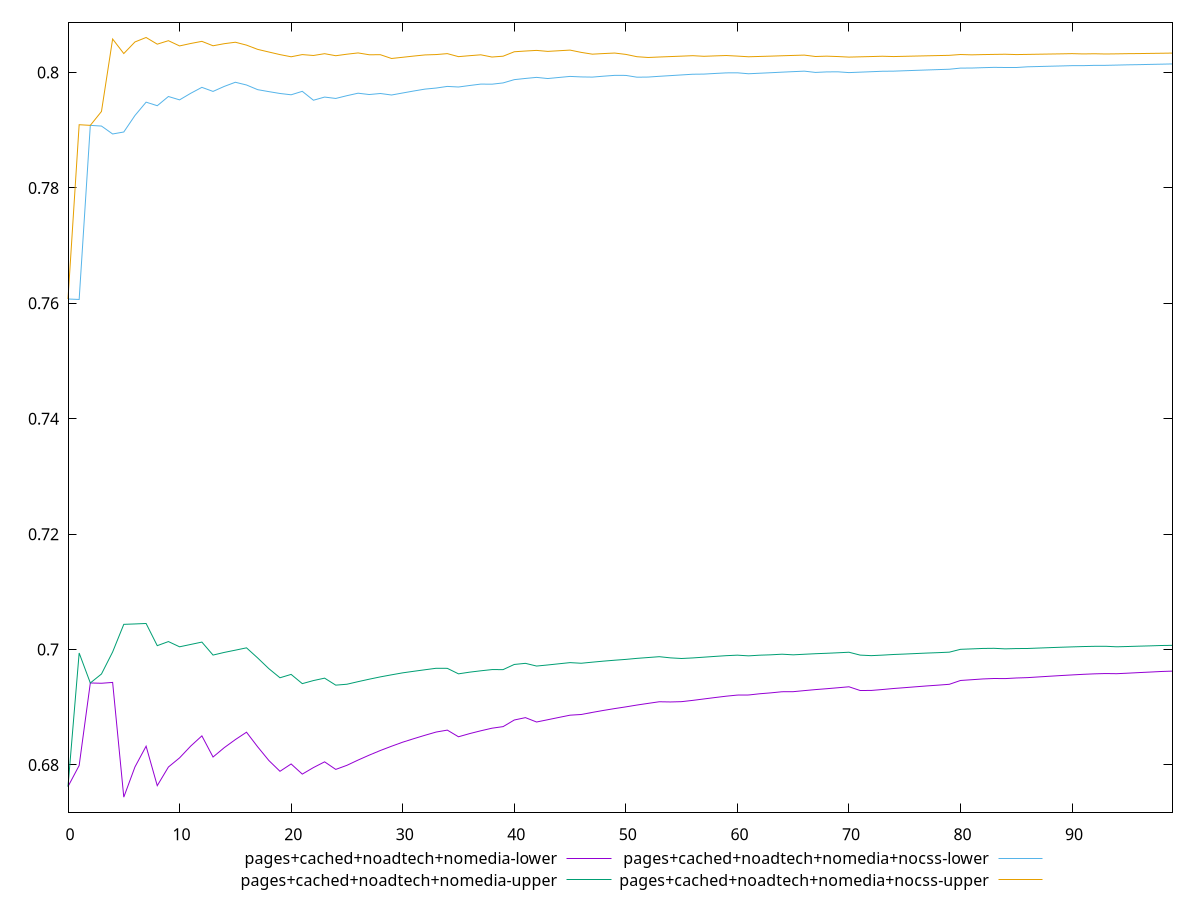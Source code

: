 reset

$pagesCachedNoadtechNomediaLower <<EOF
0 0.6762445564959131
1 0.6798959046298592
2 0.6942014621886944
3 0.6941501324791454
4 0.6942972414721403
5 0.6744105114381891
6 0.6796426583112728
7 0.6832429168470567
8 0.6764021835991684
9 0.6796325229437681
10 0.6812189896588989
11 0.6832635482062297
12 0.685030550456401
13 0.6813661307090769
14 0.6829822230883946
15 0.6843875862452152
16 0.6856656011182269
17 0.6831338209590063
18 0.6807696856089506
19 0.6788903520023213
20 0.6801625922145583
21 0.6784031553426578
22 0.6795376112073844
23 0.6805297496667847
24 0.6792201835882193
25 0.6799279091005804
26 0.6808366207651947
27 0.6816931837042487
28 0.6824992824137504
29 0.6832360557152793
30 0.683937573273821
31 0.6845500528281314
32 0.6851378545658259
33 0.6856951579908895
34 0.6860289858383117
35 0.6848745512833819
36 0.6854247936121824
37 0.6859117789798773
38 0.6863603452671676
39 0.6866353479498208
40 0.6877805402553615
41 0.6881933104137764
42 0.6874347198844005
43 0.6878290009516423
44 0.6882269293153996
45 0.6886180733344085
46 0.6887377207051234
47 0.6891000235087191
48 0.6894442889717411
49 0.6897622090491932
50 0.6900575216719487
51 0.6903773655377456
52 0.690663453263567
53 0.6909454498802079
54 0.6909101339897529
55 0.6909631186712331
56 0.6911840370260851
57 0.6914314983214824
58 0.691676484340108
59 0.691910147908514
60 0.6921031097207858
61 0.6921160418574169
62 0.6923301864762774
63 0.6924870459730326
64 0.692680578721781
65 0.6926916240179228
66 0.692876291311417
67 0.6930528408326375
68 0.6932051291014999
69 0.6933707037835056
70 0.6935408913086032
71 0.6928959149510368
72 0.692904989893151
73 0.6930663315491921
74 0.6932424119832912
75 0.6933883564849934
76 0.6935422416371397
77 0.6936910211040486
78 0.6938251899445821
79 0.693972183404903
80 0.6946331542588383
81 0.6947647987645149
82 0.6948980932260944
83 0.694976684331835
84 0.6949593043173153
85 0.6950645405143003
86 0.6951273471507894
87 0.6952493112207174
88 0.6953696258734006
89 0.695486502751415
90 0.695595337474104
91 0.6956994875812645
92 0.6957827597836675
93 0.695835643762875
94 0.6958082895809253
95 0.6959003526281061
96 0.6959994667192703
97 0.6960914599435242
98 0.6961911149651271
99 0.6962559081858524
EOF

$pagesCachedNoadtechNomediaUpper <<EOF
0 0.6762445564959131
1 0.699395085668777
2 0.6942014621886944
3 0.695756376239487
4 0.6995728098086235
5 0.7043621287808488
6 0.7044322755619695
7 0.7045124575252301
8 0.7006673923526269
9 0.7013771229365187
10 0.7004701919637772
11 0.7008780112721167
12 0.701286025881868
13 0.6990371802121208
14 0.6994945001100203
15 0.699887154656374
16 0.7002904697003973
17 0.6985390953640902
18 0.6966844718602815
19 0.6951035734344497
20 0.6956860370519656
21 0.6940859449200337
22 0.6946181295267292
23 0.6950372472435876
24 0.6938237312069105
25 0.6939811010396401
26 0.6944286071442812
27 0.6948556903974051
28 0.6952581745014272
29 0.695613642002659
30 0.6959565800812763
31 0.6962290858960687
32 0.6964924357974199
33 0.6967482213695856
34 0.6967366312500389
35 0.6957838908295247
36 0.6960754877853754
37 0.6963104079722405
38 0.6965190643179797
39 0.6965169911301317
40 0.6974096856401152
41 0.6976031130569994
42 0.6971338461105773
43 0.6973207508732482
44 0.6975265892643748
45 0.6977281136783151
46 0.6976184413247085
47 0.6978077668337787
48 0.6979860457861888
49 0.6981446814637889
50 0.6982875407293516
51 0.698466599120386
52 0.6986109893076228
53 0.6987568418356269
54 0.6985531991775463
55 0.6984431625974337
56 0.6985418293785384
57 0.6986733642362792
58 0.6988067060436172
59 0.6989323602323022
60 0.6990211843739299
61 0.6989005809925605
62 0.6990178333944255
63 0.6990805222777852
64 0.6991879525492387
65 0.6990783430374108
66 0.6991780591210033
67 0.6992723403972274
68 0.6993456632308713
69 0.6994332169036451
70 0.6995280752461803
71 0.6990309081963619
72 0.698937740197112
73 0.6990270519325095
74 0.6991371695994326
75 0.6992143160542474
76 0.6993017262084871
77 0.6993855687140582
78 0.699456148336152
79 0.6995417245766865
80 0.7000340532312966
81 0.7001073102963129
82 0.7001837711720065
83 0.7002075687229774
84 0.7001125312000535
85 0.7001647464943728
86 0.7001769360174998
87 0.7002527522930588
88 0.7003241986129449
89 0.7003932527351462
90 0.7004551719318832
91 0.7005134962853428
92 0.7005515009003139
93 0.7005610684308843
94 0.7004711955233657
95 0.7005219799358323
96 0.7005802027142448
97 0.7006320205633423
98 0.7006958159701341
99 0.7007225321282584
EOF

$pagesCachedNoadtechNomediaNocssLower <<EOF
0 0.7607531824656992
1 0.7606752896797191
2 0.7908504416899438
3 0.7907290647378263
4 0.7893571878072314
5 0.7897001090515047
6 0.7925600244656751
7 0.7948704078371376
8 0.7942541924717615
9 0.7958528167208679
10 0.7952696594520771
11 0.7964093394286821
12 0.7974381606883411
13 0.7967342160321975
14 0.7975971030849537
15 0.798321046244386
16 0.7978475687125041
17 0.7970388950912618
18 0.7966983871518695
19 0.7963769312860507
20 0.7961498467864402
21 0.7967478286310694
22 0.7952062184866183
23 0.7957538982132686
24 0.7955164235609442
25 0.7959943421271046
26 0.7964232928980552
27 0.7961941588428106
28 0.7963736206253701
29 0.7961120077219428
30 0.7964630141768534
31 0.796810237074318
32 0.7971346147275091
33 0.7973191896838107
34 0.7976008976496363
35 0.7974990234931614
36 0.7977597565861336
37 0.7980031299738578
38 0.7979857519457265
39 0.7982072445466383
40 0.7987738425660702
41 0.7989811339483927
42 0.7991678072073056
43 0.7989658453870695
44 0.7991521984441468
45 0.7993344710111313
46 0.7992472914021306
47 0.799215481494438
48 0.799374459919499
49 0.7995159421245219
50 0.799508876079238
51 0.7991989414615742
52 0.7992223909156496
53 0.7993530694810165
54 0.799473005578182
55 0.7995925018187457
56 0.7997122213928324
57 0.7997367373429284
58 0.7998467384046237
59 0.7999474373749508
60 0.7999599118044115
61 0.7997946674134212
62 0.7998865108759105
63 0.7999752373270623
64 0.8000719334781172
65 0.8001618171556869
66 0.8002460632940004
67 0.8000265072812234
68 0.8001156270198339
69 0.8001319699076649
70 0.799995305725583
71 0.8000731141367091
72 0.8001488868330334
73 0.8002280866821079
74 0.8002467230085648
75 0.8003166435122351
76 0.8003850618437907
77 0.8004515796308685
78 0.8005159261153252
79 0.8005793269035331
80 0.8007762729981631
81 0.8007856051742495
82 0.8008498745798602
83 0.8009026322882965
84 0.8009510645730544
85 0.8009512686457891
86 0.8009991990774363
87 0.8010502982568147
88 0.8010997244269384
89 0.8011468349261316
90 0.8011997786196171
91 0.8012019369106013
92 0.8012501215161126
93 0.8012547370652211
94 0.8012963546198889
95 0.8013429777090053
96 0.8013737828045672
97 0.8014163289726247
98 0.8014565318710614
99 0.8014976318133373
EOF

$pagesCachedNoadtechNomediaNocssUpper <<EOF
0 0.7607531824656992
1 0.7909616952344953
2 0.7908504416899438
3 0.7932591223677407
4 0.8058161254181839
5 0.8032966326837502
6 0.80530770637934
7 0.8060810428563132
8 0.8049233676222282
9 0.805527199593112
10 0.8046196893302119
11 0.8050416670200372
12 0.8054118422994961
13 0.8046465799929583
14 0.8050039689609555
15 0.8052587412982289
16 0.8047582185985812
17 0.8040217251093201
18 0.8035649183585759
19 0.8031141301939899
20 0.8027388599969961
21 0.8031169572028236
22 0.8029622288250603
23 0.8032727930345074
24 0.8029205307003435
25 0.8031843785608678
26 0.8034052602228612
27 0.8030881336098218
28 0.8030963513392436
29 0.8024414280309113
30 0.8026516319440791
31 0.8028647741176578
32 0.8030595462192622
33 0.803122040935523
34 0.803282963448805
35 0.8027614762857542
36 0.8029268136900309
37 0.8030782664238362
38 0.8026948445121191
39 0.802838232131949
40 0.8036075135115259
41 0.8037343571099601
42 0.8038430119666384
43 0.803672018715803
44 0.803784200945513
45 0.8038953747544139
46 0.8034996162968614
47 0.8031902264618548
48 0.8032954786496085
49 0.8033848146995517
50 0.8031495549138633
51 0.8027495528751335
52 0.8026152963837133
53 0.8026982422092042
54 0.8027724199849771
55 0.802848572569921
56 0.8029273155004538
57 0.8028210117701747
58 0.8028920747528878
59 0.8029552522687448
60 0.8028559109108534
61 0.8027398000741389
62 0.8027956787298335
63 0.8028500199623609
64 0.8029143699039225
65 0.802973000787289
66 0.8030271848259286
67 0.8027859532536936
68 0.8028452315732671
69 0.8027782664870421
70 0.8026815849982959
71 0.8027303423373607
72 0.8027781811260718
73 0.8028307367744825
74 0.8027763174932285
75 0.8028204025569872
76 0.8028639505645057
77 0.8029065107646093
78 0.8029477585886857
79 0.8029889268316239
80 0.8031294912627334
81 0.8030736155646514
82 0.8031172234072519
83 0.8031497487402973
84 0.8031787092011711
85 0.8031202745730193
86 0.8031493550262341
87 0.8031823260810783
88 0.8032142626078438
89 0.8032444803673849
90 0.8032813646216767
91 0.8032306040760925
92 0.8032630851949768
93 0.8032198952941377
94 0.8032461523344446
95 0.8032781064885257
96 0.8032947103312781
97 0.8033234570678326
98 0.8033502840845617
99 0.8033784934677846
EOF

set key outside below
set xrange [0:99]
set yrange [0.6717771008098266:0.8087144534846757]
set trange [0.6717771008098266:0.8087144534846757]
set terminal svg size 640, 560 enhanced background rgb 'white'
set output "report_00016_2021-02-10T13-31-48.338Z/meta/scoreEstimate/comparison/sorted/3_vs_4.svg"

plot $pagesCachedNoadtechNomediaLower title "pages+cached+noadtech+nomedia-lower" with line, \
     $pagesCachedNoadtechNomediaUpper title "pages+cached+noadtech+nomedia-upper" with line, \
     $pagesCachedNoadtechNomediaNocssLower title "pages+cached+noadtech+nomedia+nocss-lower" with line, \
     $pagesCachedNoadtechNomediaNocssUpper title "pages+cached+noadtech+nomedia+nocss-upper" with line

reset
